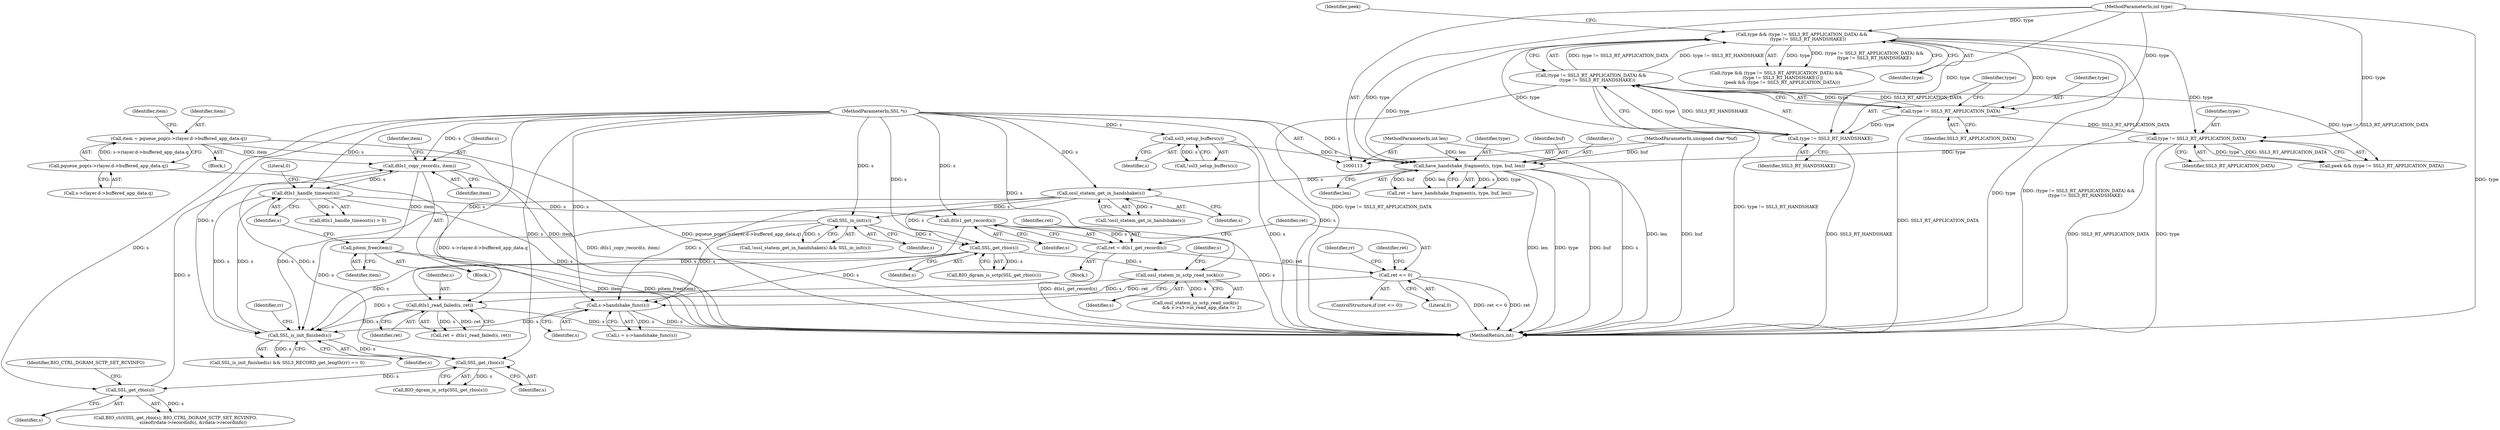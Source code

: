 digraph "0_openssl_af58be768ebb690f78530f796e92b8ae5c9a4401@API" {
"1000295" [label="(Call,pitem_free(item))"];
"1000288" [label="(Call,dtls1_copy_record(s, item))"];
"1000265" [label="(Call,SSL_get_rbio(s))"];
"1000240" [label="(Call,SSL_is_init_finished(s))"];
"1000187" [label="(Call,SSL_in_init(s))"];
"1000185" [label="(Call,ossl_statem_get_in_handshake(s))"];
"1000174" [label="(Call,have_handshake_fragment(s, type, buf, len))"];
"1000143" [label="(Call,ssl3_setup_buffers(s))"];
"1000114" [label="(MethodParameterIn,SSL *s)"];
"1000150" [label="(Call,type && (type != SSL3_RT_APPLICATION_DATA) &&\n         (type != SSL3_RT_HANDSHAKE))"];
"1000156" [label="(Call,type != SSL3_RT_HANDSHAKE)"];
"1000153" [label="(Call,type != SSL3_RT_APPLICATION_DATA)"];
"1000115" [label="(MethodParameterIn,int type)"];
"1000152" [label="(Call,(type != SSL3_RT_APPLICATION_DATA) &&\n         (type != SSL3_RT_HANDSHAKE))"];
"1000161" [label="(Call,type != SSL3_RT_APPLICATION_DATA)"];
"1000117" [label="(MethodParameterIn,unsigned char *buf)"];
"1000118" [label="(MethodParameterIn,int len)"];
"1000194" [label="(Call,ossl_statem_in_sctp_read_sock(s))"];
"1000191" [label="(Call,SSL_get_rbio(s))"];
"1000299" [label="(Call,dtls1_handle_timeout(s))"];
"1000206" [label="(Call,s->handshake_func(s))"];
"1000328" [label="(Call,dtls1_read_failed(s, ret))"];
"1000319" [label="(Call,dtls1_get_record(s))"];
"1000322" [label="(Call,ret <= 0)"];
"1000317" [label="(Call,ret = dtls1_get_record(s))"];
"1000277" [label="(Call,SSL_get_rbio(s))"];
"1000248" [label="(Call,item = pqueue_pop(s->rlayer.d->buffered_app_data.q))"];
"1000250" [label="(Call,pqueue_pop(s->rlayer.d->buffered_app_data.q))"];
"1000204" [label="(Call,i = s->handshake_func(s))"];
"1000161" [label="(Call,type != SSL3_RT_APPLICATION_DATA)"];
"1000296" [label="(Identifier,item)"];
"1000191" [label="(Call,SSL_get_rbio(s))"];
"1000149" [label="(Call,(type && (type != SSL3_RT_APPLICATION_DATA) &&\n         (type != SSL3_RT_HANDSHAKE)) ||\n        (peek && (type != SSL3_RT_APPLICATION_DATA)))"];
"1000343" [label="(Identifier,rr)"];
"1000153" [label="(Call,type != SSL3_RT_APPLICATION_DATA)"];
"1000194" [label="(Call,ossl_statem_in_sctp_read_sock(s))"];
"1000176" [label="(Identifier,type)"];
"1000323" [label="(Identifier,ret)"];
"1000316" [label="(Block,)"];
"1000150" [label="(Call,type && (type != SSL3_RT_APPLICATION_DATA) &&\n         (type != SSL3_RT_HANDSHAKE))"];
"1000144" [label="(Identifier,s)"];
"1000265" [label="(Call,SSL_get_rbio(s))"];
"1000261" [label="(Identifier,item)"];
"1000248" [label="(Call,item = pqueue_pop(s->rlayer.d->buffered_app_data.q))"];
"1000154" [label="(Identifier,type)"];
"1000190" [label="(Call,BIO_dgram_is_sctp(SSL_get_rbio(s)))"];
"1000151" [label="(Identifier,type)"];
"1000319" [label="(Call,dtls1_get_record(s))"];
"1000299" [label="(Call,dtls1_handle_timeout(s))"];
"1000278" [label="(Identifier,s)"];
"1000206" [label="(Call,s->handshake_func(s))"];
"1000266" [label="(Identifier,s)"];
"1000239" [label="(Call,SSL_is_init_finished(s) && SSL3_RECORD_get_length(rr) == 0)"];
"1000159" [label="(Call,peek && (type != SSL3_RT_APPLICATION_DATA))"];
"1000183" [label="(Call,!ossl_statem_get_in_handshake(s) && SSL_in_init(s))"];
"1000244" [label="(Identifier,rr)"];
"1000251" [label="(Call,s->rlayer.d->buffered_app_data.q)"];
"1000367" [label="(MethodReturn,int)"];
"1000328" [label="(Call,dtls1_read_failed(s, ret))"];
"1000193" [label="(Call,ossl_statem_in_sctp_read_sock(s)\n         && s->s3->in_read_app_data != 2)"];
"1000289" [label="(Identifier,s)"];
"1000156" [label="(Call,type != SSL3_RT_HANDSHAKE)"];
"1000177" [label="(Identifier,buf)"];
"1000293" [label="(Identifier,item)"];
"1000207" [label="(Identifier,s)"];
"1000277" [label="(Call,SSL_get_rbio(s))"];
"1000188" [label="(Identifier,s)"];
"1000295" [label="(Call,pitem_free(item))"];
"1000199" [label="(Identifier,s)"];
"1000192" [label="(Identifier,s)"];
"1000264" [label="(Call,BIO_dgram_is_sctp(SSL_get_rbio(s)))"];
"1000185" [label="(Call,ossl_statem_get_in_handshake(s))"];
"1000320" [label="(Identifier,s)"];
"1000329" [label="(Identifier,s)"];
"1000290" [label="(Identifier,item)"];
"1000175" [label="(Identifier,s)"];
"1000327" [label="(Identifier,ret)"];
"1000249" [label="(Identifier,item)"];
"1000246" [label="(Block,)"];
"1000174" [label="(Call,have_handshake_fragment(s, type, buf, len))"];
"1000160" [label="(Identifier,peek)"];
"1000195" [label="(Identifier,s)"];
"1000279" [label="(Identifier,BIO_CTRL_DGRAM_SCTP_SET_RCVINFO)"];
"1000250" [label="(Call,pqueue_pop(s->rlayer.d->buffered_app_data.q))"];
"1000241" [label="(Identifier,s)"];
"1000240" [label="(Call,SSL_is_init_finished(s))"];
"1000330" [label="(Identifier,ret)"];
"1000187" [label="(Call,SSL_in_init(s))"];
"1000162" [label="(Identifier,type)"];
"1000184" [label="(Call,!ossl_statem_get_in_handshake(s))"];
"1000117" [label="(MethodParameterIn,unsigned char *buf)"];
"1000288" [label="(Call,dtls1_copy_record(s, item))"];
"1000142" [label="(Call,!ssl3_setup_buffers(s))"];
"1000318" [label="(Identifier,ret)"];
"1000301" [label="(Literal,0)"];
"1000115" [label="(MethodParameterIn,int type)"];
"1000143" [label="(Call,ssl3_setup_buffers(s))"];
"1000321" [label="(ControlStructure,if (ret <= 0))"];
"1000322" [label="(Call,ret <= 0)"];
"1000186" [label="(Identifier,s)"];
"1000155" [label="(Identifier,SSL3_RT_APPLICATION_DATA)"];
"1000262" [label="(Block,)"];
"1000163" [label="(Identifier,SSL3_RT_APPLICATION_DATA)"];
"1000157" [label="(Identifier,type)"];
"1000300" [label="(Identifier,s)"];
"1000114" [label="(MethodParameterIn,SSL *s)"];
"1000158" [label="(Identifier,SSL3_RT_HANDSHAKE)"];
"1000298" [label="(Call,dtls1_handle_timeout(s) > 0)"];
"1000152" [label="(Call,(type != SSL3_RT_APPLICATION_DATA) &&\n         (type != SSL3_RT_HANDSHAKE))"];
"1000317" [label="(Call,ret = dtls1_get_record(s))"];
"1000178" [label="(Identifier,len)"];
"1000324" [label="(Literal,0)"];
"1000276" [label="(Call,BIO_ctrl(SSL_get_rbio(s), BIO_CTRL_DGRAM_SCTP_SET_RCVINFO,\n                         sizeof(rdata->recordinfo), &rdata->recordinfo))"];
"1000172" [label="(Call,ret = have_handshake_fragment(s, type, buf, len))"];
"1000118" [label="(MethodParameterIn,int len)"];
"1000326" [label="(Call,ret = dtls1_read_failed(s, ret))"];
"1000295" -> "1000262"  [label="AST: "];
"1000295" -> "1000296"  [label="CFG: "];
"1000296" -> "1000295"  [label="AST: "];
"1000300" -> "1000295"  [label="CFG: "];
"1000295" -> "1000367"  [label="DDG: item"];
"1000295" -> "1000367"  [label="DDG: pitem_free(item)"];
"1000288" -> "1000295"  [label="DDG: item"];
"1000288" -> "1000262"  [label="AST: "];
"1000288" -> "1000290"  [label="CFG: "];
"1000289" -> "1000288"  [label="AST: "];
"1000290" -> "1000288"  [label="AST: "];
"1000293" -> "1000288"  [label="CFG: "];
"1000288" -> "1000367"  [label="DDG: dtls1_copy_record(s, item)"];
"1000265" -> "1000288"  [label="DDG: s"];
"1000277" -> "1000288"  [label="DDG: s"];
"1000114" -> "1000288"  [label="DDG: s"];
"1000248" -> "1000288"  [label="DDG: item"];
"1000288" -> "1000299"  [label="DDG: s"];
"1000265" -> "1000264"  [label="AST: "];
"1000265" -> "1000266"  [label="CFG: "];
"1000266" -> "1000265"  [label="AST: "];
"1000264" -> "1000265"  [label="CFG: "];
"1000265" -> "1000264"  [label="DDG: s"];
"1000240" -> "1000265"  [label="DDG: s"];
"1000114" -> "1000265"  [label="DDG: s"];
"1000265" -> "1000277"  [label="DDG: s"];
"1000240" -> "1000239"  [label="AST: "];
"1000240" -> "1000241"  [label="CFG: "];
"1000241" -> "1000240"  [label="AST: "];
"1000244" -> "1000240"  [label="CFG: "];
"1000239" -> "1000240"  [label="CFG: "];
"1000240" -> "1000239"  [label="DDG: s"];
"1000187" -> "1000240"  [label="DDG: s"];
"1000185" -> "1000240"  [label="DDG: s"];
"1000194" -> "1000240"  [label="DDG: s"];
"1000299" -> "1000240"  [label="DDG: s"];
"1000191" -> "1000240"  [label="DDG: s"];
"1000206" -> "1000240"  [label="DDG: s"];
"1000328" -> "1000240"  [label="DDG: s"];
"1000114" -> "1000240"  [label="DDG: s"];
"1000240" -> "1000299"  [label="DDG: s"];
"1000187" -> "1000183"  [label="AST: "];
"1000187" -> "1000188"  [label="CFG: "];
"1000188" -> "1000187"  [label="AST: "];
"1000183" -> "1000187"  [label="CFG: "];
"1000187" -> "1000183"  [label="DDG: s"];
"1000185" -> "1000187"  [label="DDG: s"];
"1000114" -> "1000187"  [label="DDG: s"];
"1000187" -> "1000191"  [label="DDG: s"];
"1000187" -> "1000206"  [label="DDG: s"];
"1000185" -> "1000184"  [label="AST: "];
"1000185" -> "1000186"  [label="CFG: "];
"1000186" -> "1000185"  [label="AST: "];
"1000184" -> "1000185"  [label="CFG: "];
"1000185" -> "1000184"  [label="DDG: s"];
"1000174" -> "1000185"  [label="DDG: s"];
"1000114" -> "1000185"  [label="DDG: s"];
"1000185" -> "1000191"  [label="DDG: s"];
"1000185" -> "1000206"  [label="DDG: s"];
"1000174" -> "1000172"  [label="AST: "];
"1000174" -> "1000178"  [label="CFG: "];
"1000175" -> "1000174"  [label="AST: "];
"1000176" -> "1000174"  [label="AST: "];
"1000177" -> "1000174"  [label="AST: "];
"1000178" -> "1000174"  [label="AST: "];
"1000172" -> "1000174"  [label="CFG: "];
"1000174" -> "1000367"  [label="DDG: len"];
"1000174" -> "1000367"  [label="DDG: type"];
"1000174" -> "1000367"  [label="DDG: buf"];
"1000174" -> "1000367"  [label="DDG: s"];
"1000174" -> "1000172"  [label="DDG: s"];
"1000174" -> "1000172"  [label="DDG: type"];
"1000174" -> "1000172"  [label="DDG: buf"];
"1000174" -> "1000172"  [label="DDG: len"];
"1000143" -> "1000174"  [label="DDG: s"];
"1000114" -> "1000174"  [label="DDG: s"];
"1000150" -> "1000174"  [label="DDG: type"];
"1000161" -> "1000174"  [label="DDG: type"];
"1000115" -> "1000174"  [label="DDG: type"];
"1000117" -> "1000174"  [label="DDG: buf"];
"1000118" -> "1000174"  [label="DDG: len"];
"1000143" -> "1000142"  [label="AST: "];
"1000143" -> "1000144"  [label="CFG: "];
"1000144" -> "1000143"  [label="AST: "];
"1000142" -> "1000143"  [label="CFG: "];
"1000143" -> "1000367"  [label="DDG: s"];
"1000143" -> "1000142"  [label="DDG: s"];
"1000114" -> "1000143"  [label="DDG: s"];
"1000114" -> "1000113"  [label="AST: "];
"1000114" -> "1000367"  [label="DDG: s"];
"1000114" -> "1000191"  [label="DDG: s"];
"1000114" -> "1000194"  [label="DDG: s"];
"1000114" -> "1000206"  [label="DDG: s"];
"1000114" -> "1000277"  [label="DDG: s"];
"1000114" -> "1000299"  [label="DDG: s"];
"1000114" -> "1000319"  [label="DDG: s"];
"1000114" -> "1000328"  [label="DDG: s"];
"1000150" -> "1000149"  [label="AST: "];
"1000150" -> "1000151"  [label="CFG: "];
"1000150" -> "1000152"  [label="CFG: "];
"1000151" -> "1000150"  [label="AST: "];
"1000152" -> "1000150"  [label="AST: "];
"1000160" -> "1000150"  [label="CFG: "];
"1000149" -> "1000150"  [label="CFG: "];
"1000150" -> "1000367"  [label="DDG: type"];
"1000150" -> "1000367"  [label="DDG: (type != SSL3_RT_APPLICATION_DATA) &&\n         (type != SSL3_RT_HANDSHAKE)"];
"1000150" -> "1000149"  [label="DDG: type"];
"1000150" -> "1000149"  [label="DDG: (type != SSL3_RT_APPLICATION_DATA) &&\n         (type != SSL3_RT_HANDSHAKE)"];
"1000156" -> "1000150"  [label="DDG: type"];
"1000153" -> "1000150"  [label="DDG: type"];
"1000115" -> "1000150"  [label="DDG: type"];
"1000152" -> "1000150"  [label="DDG: type != SSL3_RT_APPLICATION_DATA"];
"1000152" -> "1000150"  [label="DDG: type != SSL3_RT_HANDSHAKE"];
"1000150" -> "1000161"  [label="DDG: type"];
"1000156" -> "1000152"  [label="AST: "];
"1000156" -> "1000158"  [label="CFG: "];
"1000157" -> "1000156"  [label="AST: "];
"1000158" -> "1000156"  [label="AST: "];
"1000152" -> "1000156"  [label="CFG: "];
"1000156" -> "1000367"  [label="DDG: SSL3_RT_HANDSHAKE"];
"1000156" -> "1000152"  [label="DDG: type"];
"1000156" -> "1000152"  [label="DDG: SSL3_RT_HANDSHAKE"];
"1000153" -> "1000156"  [label="DDG: type"];
"1000115" -> "1000156"  [label="DDG: type"];
"1000153" -> "1000152"  [label="AST: "];
"1000153" -> "1000155"  [label="CFG: "];
"1000154" -> "1000153"  [label="AST: "];
"1000155" -> "1000153"  [label="AST: "];
"1000157" -> "1000153"  [label="CFG: "];
"1000152" -> "1000153"  [label="CFG: "];
"1000153" -> "1000367"  [label="DDG: SSL3_RT_APPLICATION_DATA"];
"1000153" -> "1000152"  [label="DDG: type"];
"1000153" -> "1000152"  [label="DDG: SSL3_RT_APPLICATION_DATA"];
"1000115" -> "1000153"  [label="DDG: type"];
"1000153" -> "1000161"  [label="DDG: SSL3_RT_APPLICATION_DATA"];
"1000115" -> "1000113"  [label="AST: "];
"1000115" -> "1000367"  [label="DDG: type"];
"1000115" -> "1000161"  [label="DDG: type"];
"1000152" -> "1000367"  [label="DDG: type != SSL3_RT_APPLICATION_DATA"];
"1000152" -> "1000367"  [label="DDG: type != SSL3_RT_HANDSHAKE"];
"1000152" -> "1000159"  [label="DDG: type != SSL3_RT_APPLICATION_DATA"];
"1000161" -> "1000159"  [label="AST: "];
"1000161" -> "1000163"  [label="CFG: "];
"1000162" -> "1000161"  [label="AST: "];
"1000163" -> "1000161"  [label="AST: "];
"1000159" -> "1000161"  [label="CFG: "];
"1000161" -> "1000367"  [label="DDG: SSL3_RT_APPLICATION_DATA"];
"1000161" -> "1000367"  [label="DDG: type"];
"1000161" -> "1000159"  [label="DDG: type"];
"1000161" -> "1000159"  [label="DDG: SSL3_RT_APPLICATION_DATA"];
"1000117" -> "1000113"  [label="AST: "];
"1000117" -> "1000367"  [label="DDG: buf"];
"1000118" -> "1000113"  [label="AST: "];
"1000118" -> "1000367"  [label="DDG: len"];
"1000194" -> "1000193"  [label="AST: "];
"1000194" -> "1000195"  [label="CFG: "];
"1000195" -> "1000194"  [label="AST: "];
"1000199" -> "1000194"  [label="CFG: "];
"1000193" -> "1000194"  [label="CFG: "];
"1000194" -> "1000193"  [label="DDG: s"];
"1000191" -> "1000194"  [label="DDG: s"];
"1000194" -> "1000206"  [label="DDG: s"];
"1000191" -> "1000190"  [label="AST: "];
"1000191" -> "1000192"  [label="CFG: "];
"1000192" -> "1000191"  [label="AST: "];
"1000190" -> "1000191"  [label="CFG: "];
"1000191" -> "1000190"  [label="DDG: s"];
"1000191" -> "1000206"  [label="DDG: s"];
"1000299" -> "1000298"  [label="AST: "];
"1000299" -> "1000300"  [label="CFG: "];
"1000300" -> "1000299"  [label="AST: "];
"1000301" -> "1000299"  [label="CFG: "];
"1000299" -> "1000367"  [label="DDG: s"];
"1000299" -> "1000298"  [label="DDG: s"];
"1000299" -> "1000319"  [label="DDG: s"];
"1000206" -> "1000204"  [label="AST: "];
"1000206" -> "1000207"  [label="CFG: "];
"1000207" -> "1000206"  [label="AST: "];
"1000204" -> "1000206"  [label="CFG: "];
"1000206" -> "1000367"  [label="DDG: s"];
"1000206" -> "1000204"  [label="DDG: s"];
"1000328" -> "1000326"  [label="AST: "];
"1000328" -> "1000330"  [label="CFG: "];
"1000329" -> "1000328"  [label="AST: "];
"1000330" -> "1000328"  [label="AST: "];
"1000326" -> "1000328"  [label="CFG: "];
"1000328" -> "1000367"  [label="DDG: s"];
"1000328" -> "1000326"  [label="DDG: s"];
"1000328" -> "1000326"  [label="DDG: ret"];
"1000319" -> "1000328"  [label="DDG: s"];
"1000322" -> "1000328"  [label="DDG: ret"];
"1000319" -> "1000317"  [label="AST: "];
"1000319" -> "1000320"  [label="CFG: "];
"1000320" -> "1000319"  [label="AST: "];
"1000317" -> "1000319"  [label="CFG: "];
"1000319" -> "1000367"  [label="DDG: s"];
"1000319" -> "1000317"  [label="DDG: s"];
"1000322" -> "1000321"  [label="AST: "];
"1000322" -> "1000324"  [label="CFG: "];
"1000323" -> "1000322"  [label="AST: "];
"1000324" -> "1000322"  [label="AST: "];
"1000327" -> "1000322"  [label="CFG: "];
"1000343" -> "1000322"  [label="CFG: "];
"1000322" -> "1000367"  [label="DDG: ret <= 0"];
"1000322" -> "1000367"  [label="DDG: ret"];
"1000317" -> "1000322"  [label="DDG: ret"];
"1000317" -> "1000316"  [label="AST: "];
"1000318" -> "1000317"  [label="AST: "];
"1000323" -> "1000317"  [label="CFG: "];
"1000317" -> "1000367"  [label="DDG: dtls1_get_record(s)"];
"1000277" -> "1000276"  [label="AST: "];
"1000277" -> "1000278"  [label="CFG: "];
"1000278" -> "1000277"  [label="AST: "];
"1000279" -> "1000277"  [label="CFG: "];
"1000277" -> "1000276"  [label="DDG: s"];
"1000248" -> "1000246"  [label="AST: "];
"1000248" -> "1000250"  [label="CFG: "];
"1000249" -> "1000248"  [label="AST: "];
"1000250" -> "1000248"  [label="AST: "];
"1000261" -> "1000248"  [label="CFG: "];
"1000248" -> "1000367"  [label="DDG: pqueue_pop(s->rlayer.d->buffered_app_data.q)"];
"1000248" -> "1000367"  [label="DDG: item"];
"1000250" -> "1000248"  [label="DDG: s->rlayer.d->buffered_app_data.q"];
"1000250" -> "1000251"  [label="CFG: "];
"1000251" -> "1000250"  [label="AST: "];
"1000250" -> "1000367"  [label="DDG: s->rlayer.d->buffered_app_data.q"];
}
